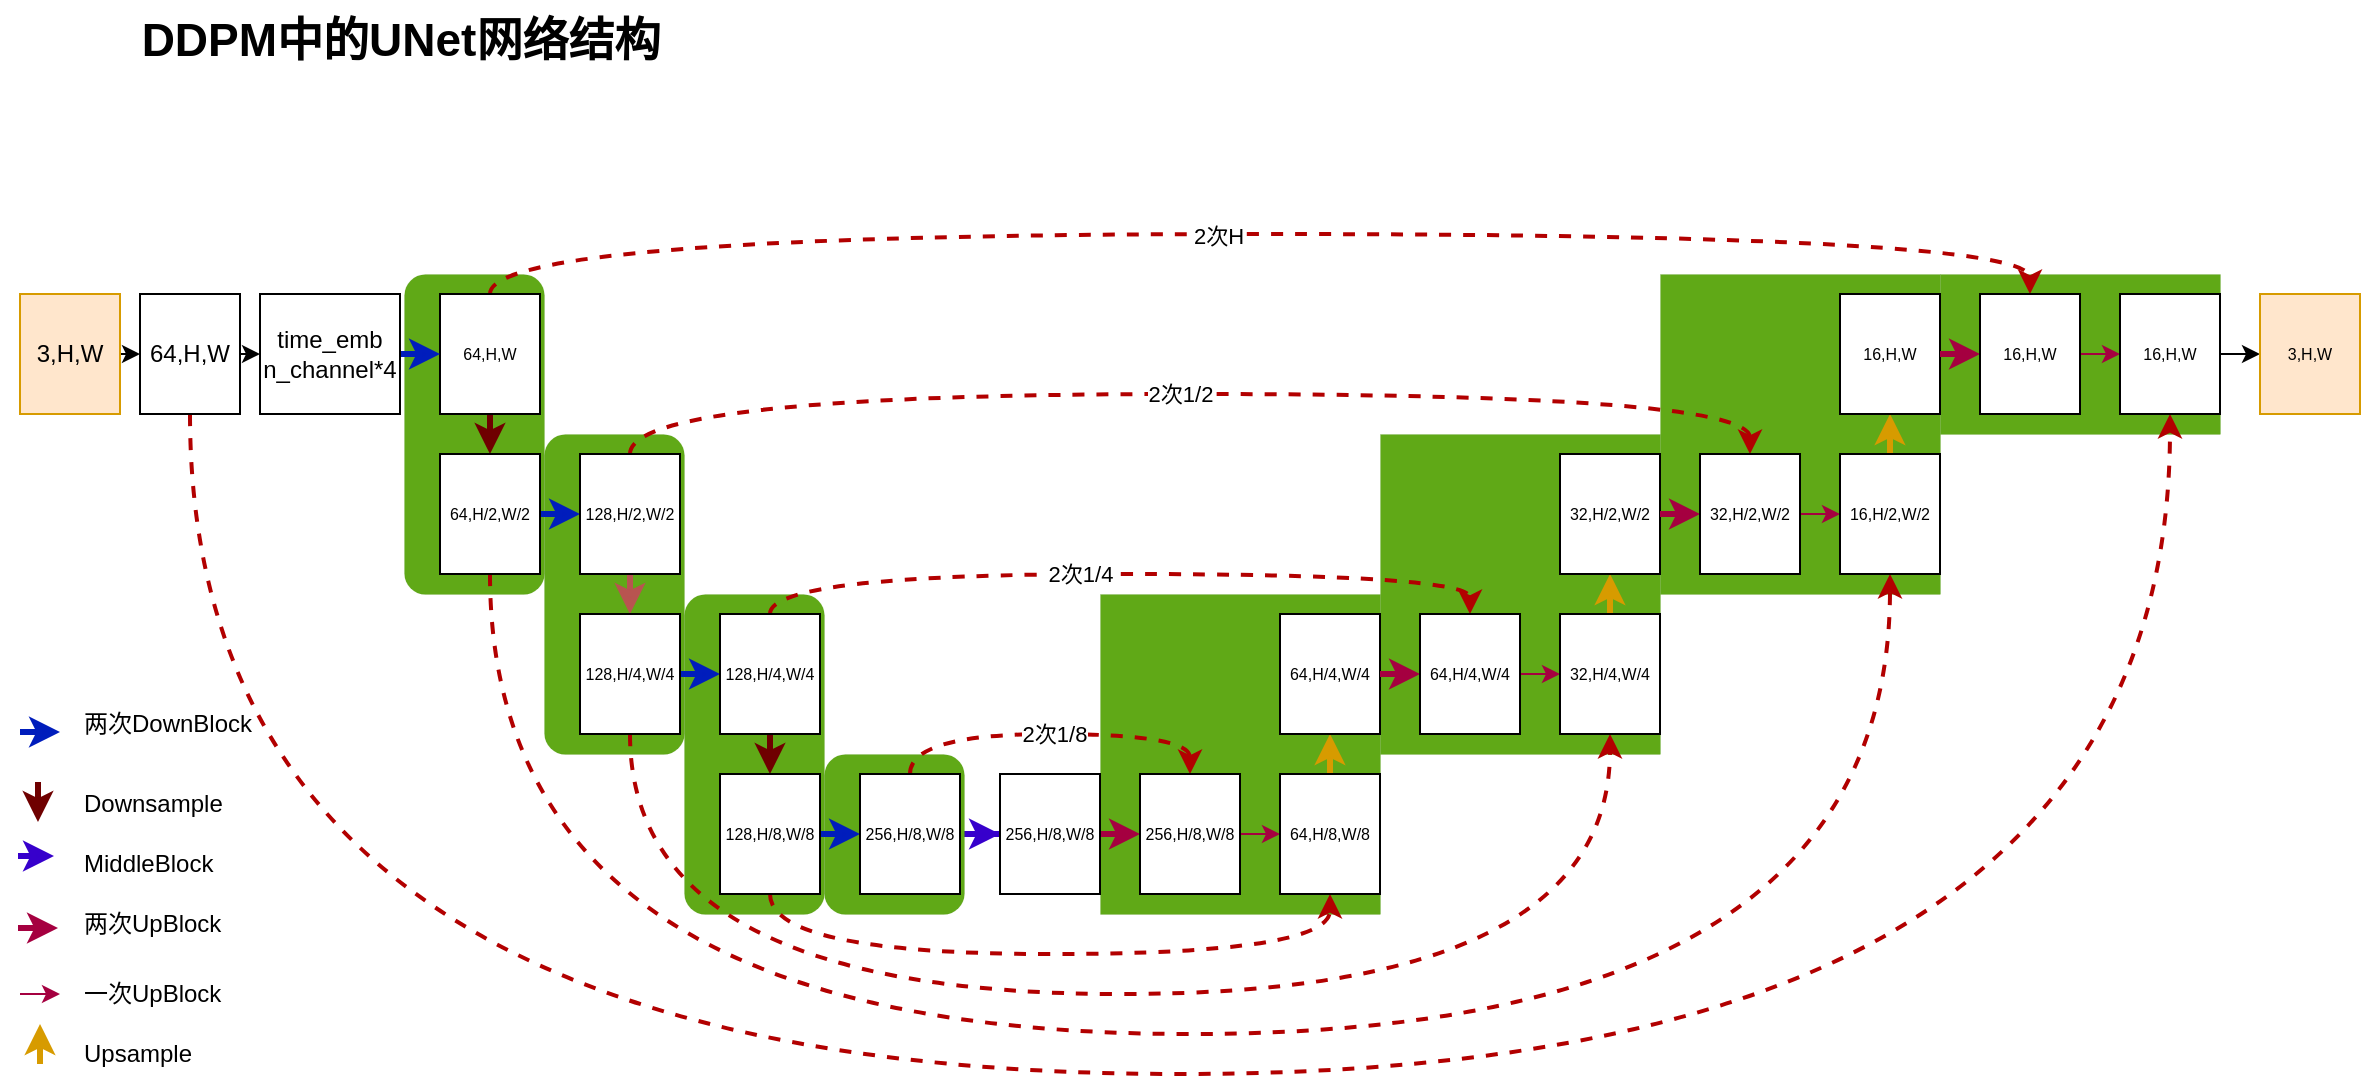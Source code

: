 <mxfile version="24.8.3">
  <diagram name="第 1 页" id="UOmE74sla-6Xq4TzrCP9">
    <mxGraphModel dx="1397" dy="726" grid="1" gridSize="10" guides="1" tooltips="1" connect="1" arrows="1" fold="1" page="1" pageScale="1" pageWidth="827" pageHeight="1169" math="0" shadow="0">
      <root>
        <mxCell id="0" />
        <mxCell id="1" parent="0" />
        <mxCell id="e_rMs-paFZbYIKmKLnwe-75" value="" style="rounded=0;whiteSpace=wrap;html=1;dashed=1;fillColor=#60a917;fontColor=#ffffff;strokeColor=#2D7600;strokeWidth=0;" vertex="1" parent="1">
          <mxGeometry x="1060" y="210" width="140" height="80" as="geometry" />
        </mxCell>
        <mxCell id="e_rMs-paFZbYIKmKLnwe-74" value="" style="rounded=0;whiteSpace=wrap;html=1;dashed=1;fillColor=#60a917;fontColor=#ffffff;strokeColor=#2D7600;strokeWidth=0;" vertex="1" parent="1">
          <mxGeometry x="920" y="210" width="140" height="160" as="geometry" />
        </mxCell>
        <mxCell id="e_rMs-paFZbYIKmKLnwe-73" value="" style="rounded=0;whiteSpace=wrap;html=1;dashed=1;fillColor=#60a917;fontColor=#ffffff;strokeColor=#2D7600;strokeWidth=0;" vertex="1" parent="1">
          <mxGeometry x="780" y="290" width="140" height="160" as="geometry" />
        </mxCell>
        <mxCell id="e_rMs-paFZbYIKmKLnwe-60" value="" style="rounded=0;whiteSpace=wrap;html=1;dashed=1;fillColor=#60a917;fontColor=#ffffff;strokeColor=#2D7600;strokeWidth=0;" vertex="1" parent="1">
          <mxGeometry x="640" y="370" width="140" height="160" as="geometry" />
        </mxCell>
        <mxCell id="e_rMs-paFZbYIKmKLnwe-37" style="edgeStyle=orthogonalEdgeStyle;rounded=0;orthogonalLoop=1;jettySize=auto;html=1;exitX=1;exitY=0.5;exitDx=0;exitDy=0;fillColor=#6a00ff;strokeColor=#3700CC;strokeWidth=3;" edge="1" parent="1" source="e_rMs-paFZbYIKmKLnwe-35" target="e_rMs-paFZbYIKmKLnwe-36">
          <mxGeometry relative="1" as="geometry" />
        </mxCell>
        <mxCell id="e_rMs-paFZbYIKmKLnwe-35" value="" style="rounded=1;whiteSpace=wrap;html=1;dashed=1;fillColor=#60a917;fontColor=#ffffff;strokeColor=#2D7600;strokeWidth=0;" vertex="1" parent="1">
          <mxGeometry x="502" y="450" width="70" height="80" as="geometry" />
        </mxCell>
        <mxCell id="e_rMs-paFZbYIKmKLnwe-34" value="" style="rounded=1;whiteSpace=wrap;html=1;dashed=1;fillColor=#60a917;fontColor=#ffffff;strokeColor=#2D7600;strokeWidth=0;" vertex="1" parent="1">
          <mxGeometry x="432" y="370" width="70" height="160" as="geometry" />
        </mxCell>
        <mxCell id="e_rMs-paFZbYIKmKLnwe-33" value="" style="rounded=1;whiteSpace=wrap;html=1;dashed=1;fillColor=#60a917;fontColor=#ffffff;strokeColor=#2D7600;strokeWidth=0;" vertex="1" parent="1">
          <mxGeometry x="362" y="290" width="70" height="160" as="geometry" />
        </mxCell>
        <mxCell id="e_rMs-paFZbYIKmKLnwe-32" value="" style="rounded=1;whiteSpace=wrap;html=1;fillColor=#60a917;fontColor=#ffffff;strokeColor=#2D7600;strokeWidth=0;" vertex="1" parent="1">
          <mxGeometry x="292" y="210" width="70" height="160" as="geometry" />
        </mxCell>
        <mxCell id="e_rMs-paFZbYIKmKLnwe-8" style="edgeStyle=orthogonalEdgeStyle;rounded=0;orthogonalLoop=1;jettySize=auto;html=1;exitX=1;exitY=0.5;exitDx=0;exitDy=0;entryX=0;entryY=0.5;entryDx=0;entryDy=0;" edge="1" parent="1" source="e_rMs-paFZbYIKmKLnwe-1" target="e_rMs-paFZbYIKmKLnwe-2">
          <mxGeometry relative="1" as="geometry" />
        </mxCell>
        <mxCell id="e_rMs-paFZbYIKmKLnwe-1" value="3,H,W" style="whiteSpace=wrap;html=1;fillColor=#ffe6cc;strokeColor=#d79b00;" vertex="1" parent="1">
          <mxGeometry x="100" y="220" width="50" height="60" as="geometry" />
        </mxCell>
        <mxCell id="e_rMs-paFZbYIKmKLnwe-9" style="edgeStyle=orthogonalEdgeStyle;rounded=0;orthogonalLoop=1;jettySize=auto;html=1;exitX=1;exitY=0.5;exitDx=0;exitDy=0;entryX=0;entryY=0.5;entryDx=0;entryDy=0;" edge="1" parent="1" source="e_rMs-paFZbYIKmKLnwe-2" target="e_rMs-paFZbYIKmKLnwe-4">
          <mxGeometry relative="1" as="geometry" />
        </mxCell>
        <mxCell id="e_rMs-paFZbYIKmKLnwe-90" style="edgeStyle=orthogonalEdgeStyle;rounded=0;orthogonalLoop=1;jettySize=auto;html=1;exitX=0.5;exitY=1;exitDx=0;exitDy=0;entryX=0.5;entryY=1;entryDx=0;entryDy=0;fillColor=#e51400;strokeColor=#B20000;strokeWidth=2;curved=1;dashed=1;" edge="1" parent="1" source="e_rMs-paFZbYIKmKLnwe-2" target="e_rMs-paFZbYIKmKLnwe-71">
          <mxGeometry relative="1" as="geometry">
            <Array as="points">
              <mxPoint x="185" y="610" />
              <mxPoint x="1175" y="610" />
            </Array>
          </mxGeometry>
        </mxCell>
        <mxCell id="e_rMs-paFZbYIKmKLnwe-2" value="64,H,W" style="whiteSpace=wrap;html=1;" vertex="1" parent="1">
          <mxGeometry x="160" y="220" width="50" height="60" as="geometry" />
        </mxCell>
        <mxCell id="e_rMs-paFZbYIKmKLnwe-14" style="edgeStyle=orthogonalEdgeStyle;rounded=0;orthogonalLoop=1;jettySize=auto;html=1;exitX=0.5;exitY=1;exitDx=0;exitDy=0;entryX=0.5;entryY=0;entryDx=0;entryDy=0;fillColor=#a20025;strokeColor=#6F0000;strokeWidth=3;" edge="1" parent="1" source="e_rMs-paFZbYIKmKLnwe-3" target="e_rMs-paFZbYIKmKLnwe-13">
          <mxGeometry relative="1" as="geometry" />
        </mxCell>
        <mxCell id="e_rMs-paFZbYIKmKLnwe-88" style="edgeStyle=orthogonalEdgeStyle;rounded=0;orthogonalLoop=1;jettySize=auto;html=1;exitX=0.5;exitY=0;exitDx=0;exitDy=0;entryX=0.5;entryY=0;entryDx=0;entryDy=0;fillColor=#e51400;strokeColor=#B20000;curved=1;dashed=1;strokeWidth=2;" edge="1" parent="1" source="e_rMs-paFZbYIKmKLnwe-3" target="e_rMs-paFZbYIKmKLnwe-69">
          <mxGeometry relative="1" as="geometry">
            <Array as="points">
              <mxPoint x="335" y="190" />
              <mxPoint x="1105" y="190" />
            </Array>
          </mxGeometry>
        </mxCell>
        <mxCell id="e_rMs-paFZbYIKmKLnwe-89" value="2次H" style="edgeLabel;html=1;align=center;verticalAlign=middle;resizable=0;points=[];" vertex="1" connectable="0" parent="e_rMs-paFZbYIKmKLnwe-88">
          <mxGeometry x="-0.052" y="-1" relative="1" as="geometry">
            <mxPoint as="offset" />
          </mxGeometry>
        </mxCell>
        <mxCell id="e_rMs-paFZbYIKmKLnwe-3" value="64,H,W" style="whiteSpace=wrap;html=1;fontSize=8;" vertex="1" parent="1">
          <mxGeometry x="310" y="220" width="50" height="60" as="geometry" />
        </mxCell>
        <mxCell id="e_rMs-paFZbYIKmKLnwe-7" style="edgeStyle=orthogonalEdgeStyle;rounded=0;orthogonalLoop=1;jettySize=auto;html=1;exitX=1;exitY=0.5;exitDx=0;exitDy=0;entryX=0;entryY=0.5;entryDx=0;entryDy=0;fillColor=#0050ef;strokeColor=#001DBC;strokeWidth=3;" edge="1" parent="1" source="e_rMs-paFZbYIKmKLnwe-4" target="e_rMs-paFZbYIKmKLnwe-3">
          <mxGeometry relative="1" as="geometry" />
        </mxCell>
        <mxCell id="e_rMs-paFZbYIKmKLnwe-4" value="time_emb&lt;div&gt;n_channel*4&lt;/div&gt;" style="whiteSpace=wrap;html=1;" vertex="1" parent="1">
          <mxGeometry x="220" y="220" width="70" height="60" as="geometry" />
        </mxCell>
        <mxCell id="e_rMs-paFZbYIKmKLnwe-11" style="edgeStyle=orthogonalEdgeStyle;rounded=0;orthogonalLoop=1;jettySize=auto;html=1;exitX=1;exitY=0.5;exitDx=0;exitDy=0;entryX=0;entryY=0.5;entryDx=0;entryDy=0;fillColor=#0050ef;strokeColor=#001DBC;strokeWidth=3;" edge="1" parent="1">
          <mxGeometry relative="1" as="geometry">
            <mxPoint x="100" y="439" as="sourcePoint" />
            <mxPoint x="120" y="439" as="targetPoint" />
          </mxGeometry>
        </mxCell>
        <mxCell id="e_rMs-paFZbYIKmKLnwe-12" value="两次DownBlock" style="text;html=1;align=left;verticalAlign=middle;resizable=0;points=[];autosize=1;strokeColor=none;fillColor=none;" vertex="1" parent="1">
          <mxGeometry x="130" y="420" width="110" height="30" as="geometry" />
        </mxCell>
        <mxCell id="e_rMs-paFZbYIKmKLnwe-18" style="edgeStyle=orthogonalEdgeStyle;rounded=0;orthogonalLoop=1;jettySize=auto;html=1;exitX=1;exitY=0.5;exitDx=0;exitDy=0;entryX=0;entryY=0.5;entryDx=0;entryDy=0;fillColor=#0050ef;strokeColor=#001DBC;strokeWidth=3;" edge="1" parent="1" source="e_rMs-paFZbYIKmKLnwe-13" target="e_rMs-paFZbYIKmKLnwe-17">
          <mxGeometry relative="1" as="geometry" />
        </mxCell>
        <mxCell id="e_rMs-paFZbYIKmKLnwe-86" style="edgeStyle=orthogonalEdgeStyle;rounded=0;orthogonalLoop=1;jettySize=auto;html=1;exitX=0.5;exitY=1;exitDx=0;exitDy=0;entryX=0.5;entryY=1;entryDx=0;entryDy=0;startArrow=none;startFill=0;curved=1;dashed=1;fillColor=#e51400;strokeColor=#B20000;strokeWidth=2;" edge="1" parent="1" source="e_rMs-paFZbYIKmKLnwe-13" target="e_rMs-paFZbYIKmKLnwe-65">
          <mxGeometry relative="1" as="geometry">
            <Array as="points">
              <mxPoint x="335" y="590" />
              <mxPoint x="1035" y="590" />
            </Array>
          </mxGeometry>
        </mxCell>
        <mxCell id="e_rMs-paFZbYIKmKLnwe-13" value="64,H/2,W/2" style="whiteSpace=wrap;html=1;fontSize=8;" vertex="1" parent="1">
          <mxGeometry x="310" y="300" width="50" height="60" as="geometry" />
        </mxCell>
        <mxCell id="e_rMs-paFZbYIKmKLnwe-15" style="edgeStyle=orthogonalEdgeStyle;rounded=0;orthogonalLoop=1;jettySize=auto;html=1;exitX=0.5;exitY=1;exitDx=0;exitDy=0;entryX=0.5;entryY=0;entryDx=0;entryDy=0;fillColor=#a20025;strokeColor=#6F0000;strokeWidth=3;" edge="1" parent="1">
          <mxGeometry relative="1" as="geometry">
            <mxPoint x="109" y="464" as="sourcePoint" />
            <mxPoint x="109" y="484" as="targetPoint" />
          </mxGeometry>
        </mxCell>
        <mxCell id="e_rMs-paFZbYIKmKLnwe-16" value="Downsample" style="text;html=1;align=left;verticalAlign=middle;resizable=0;points=[];autosize=1;strokeColor=none;fillColor=none;" vertex="1" parent="1">
          <mxGeometry x="130" y="460" width="90" height="30" as="geometry" />
        </mxCell>
        <mxCell id="e_rMs-paFZbYIKmKLnwe-23" style="edgeStyle=orthogonalEdgeStyle;rounded=0;orthogonalLoop=1;jettySize=auto;html=1;exitX=0.5;exitY=1;exitDx=0;exitDy=0;entryX=0.5;entryY=0;entryDx=0;entryDy=0;fillColor=#f8cecc;strokeColor=#b85450;strokeWidth=3;" edge="1" parent="1" source="e_rMs-paFZbYIKmKLnwe-17" target="e_rMs-paFZbYIKmKLnwe-22">
          <mxGeometry relative="1" as="geometry" />
        </mxCell>
        <mxCell id="e_rMs-paFZbYIKmKLnwe-85" style="edgeStyle=orthogonalEdgeStyle;rounded=0;orthogonalLoop=1;jettySize=auto;html=1;exitX=0.5;exitY=0;exitDx=0;exitDy=0;entryX=0.5;entryY=0;entryDx=0;entryDy=0;fillColor=#e51400;strokeColor=#B20000;strokeWidth=2;dashed=1;curved=1;" edge="1" parent="1" source="e_rMs-paFZbYIKmKLnwe-17" target="e_rMs-paFZbYIKmKLnwe-63">
          <mxGeometry relative="1" as="geometry">
            <Array as="points">
              <mxPoint x="405" y="270" />
              <mxPoint x="965" y="270" />
            </Array>
          </mxGeometry>
        </mxCell>
        <mxCell id="e_rMs-paFZbYIKmKLnwe-17" value="128,H/2,W/2" style="whiteSpace=wrap;html=1;fontSize=8;" vertex="1" parent="1">
          <mxGeometry x="380" y="300" width="50" height="60" as="geometry" />
        </mxCell>
        <mxCell id="e_rMs-paFZbYIKmKLnwe-25" style="edgeStyle=orthogonalEdgeStyle;rounded=0;orthogonalLoop=1;jettySize=auto;html=1;exitX=1;exitY=0.5;exitDx=0;exitDy=0;entryX=0;entryY=0.5;entryDx=0;entryDy=0;fillColor=#0050ef;strokeColor=#001DBC;strokeWidth=3;" edge="1" parent="1" source="e_rMs-paFZbYIKmKLnwe-22" target="e_rMs-paFZbYIKmKLnwe-24">
          <mxGeometry relative="1" as="geometry" />
        </mxCell>
        <mxCell id="e_rMs-paFZbYIKmKLnwe-84" style="edgeStyle=orthogonalEdgeStyle;rounded=0;orthogonalLoop=1;jettySize=auto;html=1;exitX=0.5;exitY=1;exitDx=0;exitDy=0;entryX=0.5;entryY=1;entryDx=0;entryDy=0;curved=1;fillColor=#e51400;strokeColor=#B20000;strokeWidth=2;dashed=1;" edge="1" parent="1" source="e_rMs-paFZbYIKmKLnwe-22" target="e_rMs-paFZbYIKmKLnwe-58">
          <mxGeometry relative="1" as="geometry">
            <Array as="points">
              <mxPoint x="405" y="570" />
              <mxPoint x="895" y="570" />
            </Array>
          </mxGeometry>
        </mxCell>
        <mxCell id="e_rMs-paFZbYIKmKLnwe-22" value="128,H/4,W/4" style="whiteSpace=wrap;html=1;fontSize=8;" vertex="1" parent="1">
          <mxGeometry x="380" y="380" width="50" height="60" as="geometry" />
        </mxCell>
        <mxCell id="e_rMs-paFZbYIKmKLnwe-27" style="edgeStyle=orthogonalEdgeStyle;rounded=0;orthogonalLoop=1;jettySize=auto;html=1;exitX=0.5;exitY=1;exitDx=0;exitDy=0;entryX=0.5;entryY=0;entryDx=0;entryDy=0;fillColor=#a20025;strokeColor=#6F0000;strokeWidth=3;" edge="1" parent="1" source="e_rMs-paFZbYIKmKLnwe-24" target="e_rMs-paFZbYIKmKLnwe-26">
          <mxGeometry relative="1" as="geometry" />
        </mxCell>
        <mxCell id="e_rMs-paFZbYIKmKLnwe-82" style="edgeStyle=orthogonalEdgeStyle;rounded=0;orthogonalLoop=1;jettySize=auto;html=1;exitX=0.5;exitY=0;exitDx=0;exitDy=0;entryX=0.5;entryY=0;entryDx=0;entryDy=0;fillColor=#e51400;strokeColor=#B20000;strokeWidth=2;curved=1;dashed=1;" edge="1" parent="1" source="e_rMs-paFZbYIKmKLnwe-24" target="e_rMs-paFZbYIKmKLnwe-56">
          <mxGeometry relative="1" as="geometry" />
        </mxCell>
        <mxCell id="e_rMs-paFZbYIKmKLnwe-83" value="2次1/2" style="edgeLabel;html=1;align=center;verticalAlign=middle;resizable=0;points=[];" vertex="1" connectable="0" parent="e_rMs-paFZbYIKmKLnwe-82">
          <mxGeometry x="-0.104" y="2" relative="1" as="geometry">
            <mxPoint x="50" y="-88" as="offset" />
          </mxGeometry>
        </mxCell>
        <mxCell id="e_rMs-paFZbYIKmKLnwe-24" value="128,H/4,W/4" style="whiteSpace=wrap;html=1;fontSize=8;" vertex="1" parent="1">
          <mxGeometry x="450" y="380" width="50" height="60" as="geometry" />
        </mxCell>
        <mxCell id="e_rMs-paFZbYIKmKLnwe-29" style="edgeStyle=orthogonalEdgeStyle;rounded=0;orthogonalLoop=1;jettySize=auto;html=1;exitX=1;exitY=0.5;exitDx=0;exitDy=0;entryX=0;entryY=0.5;entryDx=0;entryDy=0;fillColor=#0050ef;strokeColor=#001DBC;strokeWidth=3;" edge="1" parent="1" source="e_rMs-paFZbYIKmKLnwe-26" target="e_rMs-paFZbYIKmKLnwe-28">
          <mxGeometry relative="1" as="geometry" />
        </mxCell>
        <mxCell id="e_rMs-paFZbYIKmKLnwe-81" style="edgeStyle=orthogonalEdgeStyle;rounded=0;orthogonalLoop=1;jettySize=auto;html=1;exitX=0.5;exitY=1;exitDx=0;exitDy=0;entryX=0.5;entryY=1;entryDx=0;entryDy=0;fillColor=#e51400;strokeColor=#B20000;dashed=1;strokeWidth=2;curved=1;" edge="1" parent="1" source="e_rMs-paFZbYIKmKLnwe-26" target="e_rMs-paFZbYIKmKLnwe-45">
          <mxGeometry relative="1" as="geometry">
            <Array as="points">
              <mxPoint x="475" y="550" />
              <mxPoint x="755" y="550" />
            </Array>
          </mxGeometry>
        </mxCell>
        <mxCell id="e_rMs-paFZbYIKmKLnwe-26" value="128,H/8,W/8" style="whiteSpace=wrap;html=1;fontSize=8;" vertex="1" parent="1">
          <mxGeometry x="450" y="460" width="50" height="60" as="geometry" />
        </mxCell>
        <mxCell id="e_rMs-paFZbYIKmKLnwe-79" style="edgeStyle=orthogonalEdgeStyle;rounded=0;orthogonalLoop=1;jettySize=auto;html=1;exitX=0.5;exitY=0;exitDx=0;exitDy=0;entryX=0.5;entryY=0;entryDx=0;entryDy=0;fillColor=#e51400;strokeColor=#B20000;dashed=1;strokeWidth=2;curved=1;" edge="1" parent="1" source="e_rMs-paFZbYIKmKLnwe-28" target="e_rMs-paFZbYIKmKLnwe-41">
          <mxGeometry relative="1" as="geometry">
            <Array as="points">
              <mxPoint x="545" y="440" />
              <mxPoint x="685" y="440" />
            </Array>
          </mxGeometry>
        </mxCell>
        <mxCell id="e_rMs-paFZbYIKmKLnwe-80" value="2次1/8" style="edgeLabel;html=1;align=center;verticalAlign=middle;resizable=0;points=[];" vertex="1" connectable="0" parent="e_rMs-paFZbYIKmKLnwe-79">
          <mxGeometry x="-0.165" y="1" relative="1" as="geometry">
            <mxPoint x="17" y="1" as="offset" />
          </mxGeometry>
        </mxCell>
        <mxCell id="e_rMs-paFZbYIKmKLnwe-28" value="256,H/8,W/8" style="whiteSpace=wrap;html=1;fontSize=8;" vertex="1" parent="1">
          <mxGeometry x="520" y="460" width="50" height="60" as="geometry" />
        </mxCell>
        <mxCell id="e_rMs-paFZbYIKmKLnwe-42" style="edgeStyle=orthogonalEdgeStyle;rounded=0;orthogonalLoop=1;jettySize=auto;html=1;exitX=1;exitY=0.5;exitDx=0;exitDy=0;entryX=0;entryY=0.5;entryDx=0;entryDy=0;fillColor=#d80073;strokeColor=#A50040;strokeWidth=3;" edge="1" parent="1" source="e_rMs-paFZbYIKmKLnwe-36" target="e_rMs-paFZbYIKmKLnwe-41">
          <mxGeometry relative="1" as="geometry" />
        </mxCell>
        <mxCell id="e_rMs-paFZbYIKmKLnwe-36" value="256,H/8,W/8" style="whiteSpace=wrap;html=1;fontSize=8;" vertex="1" parent="1">
          <mxGeometry x="590" y="460" width="50" height="60" as="geometry" />
        </mxCell>
        <mxCell id="e_rMs-paFZbYIKmKLnwe-39" style="edgeStyle=orthogonalEdgeStyle;rounded=0;orthogonalLoop=1;jettySize=auto;html=1;exitX=1;exitY=0.5;exitDx=0;exitDy=0;fillColor=#6a00ff;strokeColor=#3700CC;strokeWidth=3;" edge="1" parent="1">
          <mxGeometry relative="1" as="geometry">
            <mxPoint x="99" y="501" as="sourcePoint" />
            <mxPoint x="117" y="501" as="targetPoint" />
          </mxGeometry>
        </mxCell>
        <mxCell id="e_rMs-paFZbYIKmKLnwe-40" value="MiddleBlock" style="text;html=1;align=left;verticalAlign=middle;resizable=0;points=[];autosize=1;strokeColor=none;fillColor=none;" vertex="1" parent="1">
          <mxGeometry x="130" y="490" width="90" height="30" as="geometry" />
        </mxCell>
        <mxCell id="e_rMs-paFZbYIKmKLnwe-46" style="edgeStyle=orthogonalEdgeStyle;rounded=0;orthogonalLoop=1;jettySize=auto;html=1;exitX=1;exitY=0.5;exitDx=0;exitDy=0;entryX=0;entryY=0.5;entryDx=0;entryDy=0;fillColor=#d80073;strokeColor=#A50040;" edge="1" parent="1" source="e_rMs-paFZbYIKmKLnwe-41" target="e_rMs-paFZbYIKmKLnwe-45">
          <mxGeometry relative="1" as="geometry" />
        </mxCell>
        <mxCell id="e_rMs-paFZbYIKmKLnwe-41" value="256,H/8,W/8" style="whiteSpace=wrap;html=1;fontSize=8;" vertex="1" parent="1">
          <mxGeometry x="660" y="460" width="50" height="60" as="geometry" />
        </mxCell>
        <mxCell id="e_rMs-paFZbYIKmKLnwe-43" style="edgeStyle=orthogonalEdgeStyle;rounded=0;orthogonalLoop=1;jettySize=auto;html=1;exitX=1;exitY=0.5;exitDx=0;exitDy=0;entryX=0;entryY=0.5;entryDx=0;entryDy=0;fillColor=#d80073;strokeColor=#A50040;strokeWidth=3;" edge="1" parent="1">
          <mxGeometry relative="1" as="geometry">
            <mxPoint x="99" y="537" as="sourcePoint" />
            <mxPoint x="119" y="537" as="targetPoint" />
          </mxGeometry>
        </mxCell>
        <mxCell id="e_rMs-paFZbYIKmKLnwe-44" value="两次UpBlock" style="text;html=1;align=left;verticalAlign=middle;resizable=0;points=[];autosize=1;strokeColor=none;fillColor=none;" vertex="1" parent="1">
          <mxGeometry x="130" y="520" width="90" height="30" as="geometry" />
        </mxCell>
        <mxCell id="e_rMs-paFZbYIKmKLnwe-51" style="edgeStyle=orthogonalEdgeStyle;rounded=0;orthogonalLoop=1;jettySize=auto;html=1;exitX=0.5;exitY=0;exitDx=0;exitDy=0;entryX=0.5;entryY=1;entryDx=0;entryDy=0;fillColor=#ffcd28;strokeColor=#d79b00;strokeWidth=3;gradientColor=#ffa500;" edge="1" parent="1" source="e_rMs-paFZbYIKmKLnwe-45" target="e_rMs-paFZbYIKmKLnwe-49">
          <mxGeometry relative="1" as="geometry" />
        </mxCell>
        <mxCell id="e_rMs-paFZbYIKmKLnwe-45" value="64,H/8,W/8" style="whiteSpace=wrap;html=1;fontSize=8;" vertex="1" parent="1">
          <mxGeometry x="730" y="460" width="50" height="60" as="geometry" />
        </mxCell>
        <mxCell id="e_rMs-paFZbYIKmKLnwe-47" style="edgeStyle=orthogonalEdgeStyle;rounded=0;orthogonalLoop=1;jettySize=auto;html=1;exitX=1;exitY=0.5;exitDx=0;exitDy=0;entryX=0;entryY=0.5;entryDx=0;entryDy=0;fillColor=#d80073;strokeColor=#A50040;strokeWidth=1;" edge="1" parent="1">
          <mxGeometry relative="1" as="geometry">
            <mxPoint x="100" y="570" as="sourcePoint" />
            <mxPoint x="120" y="570" as="targetPoint" />
          </mxGeometry>
        </mxCell>
        <mxCell id="e_rMs-paFZbYIKmKLnwe-48" value="一次UpBlock" style="text;html=1;align=left;verticalAlign=middle;resizable=0;points=[];autosize=1;strokeColor=none;fillColor=none;" vertex="1" parent="1">
          <mxGeometry x="130" y="555" width="90" height="30" as="geometry" />
        </mxCell>
        <mxCell id="e_rMs-paFZbYIKmKLnwe-49" value="64,H/4,W/4" style="whiteSpace=wrap;html=1;fontSize=8;" vertex="1" parent="1">
          <mxGeometry x="730" y="380" width="50" height="60" as="geometry" />
        </mxCell>
        <mxCell id="e_rMs-paFZbYIKmKLnwe-52" style="edgeStyle=orthogonalEdgeStyle;rounded=0;orthogonalLoop=1;jettySize=auto;html=1;exitX=0.5;exitY=0;exitDx=0;exitDy=0;entryX=0.5;entryY=1;entryDx=0;entryDy=0;fillColor=#ffcd28;strokeColor=#d79b00;strokeWidth=3;gradientColor=#ffa500;" edge="1" parent="1">
          <mxGeometry relative="1" as="geometry">
            <mxPoint x="110" y="605" as="sourcePoint" />
            <mxPoint x="110" y="585" as="targetPoint" />
          </mxGeometry>
        </mxCell>
        <mxCell id="e_rMs-paFZbYIKmKLnwe-53" value="Upsample" style="text;html=1;align=left;verticalAlign=middle;resizable=0;points=[];autosize=1;strokeColor=none;fillColor=none;" vertex="1" parent="1">
          <mxGeometry x="130" y="585" width="80" height="30" as="geometry" />
        </mxCell>
        <mxCell id="e_rMs-paFZbYIKmKLnwe-54" style="edgeStyle=orthogonalEdgeStyle;rounded=0;orthogonalLoop=1;jettySize=auto;html=1;exitX=1;exitY=0.5;exitDx=0;exitDy=0;entryX=0;entryY=0.5;entryDx=0;entryDy=0;fillColor=#d80073;strokeColor=#A50040;strokeWidth=3;" edge="1" parent="1" target="e_rMs-paFZbYIKmKLnwe-56">
          <mxGeometry relative="1" as="geometry">
            <mxPoint x="780" y="410" as="sourcePoint" />
          </mxGeometry>
        </mxCell>
        <mxCell id="e_rMs-paFZbYIKmKLnwe-55" style="edgeStyle=orthogonalEdgeStyle;rounded=0;orthogonalLoop=1;jettySize=auto;html=1;exitX=1;exitY=0.5;exitDx=0;exitDy=0;entryX=0;entryY=0.5;entryDx=0;entryDy=0;fillColor=#d80073;strokeColor=#A50040;" edge="1" parent="1" source="e_rMs-paFZbYIKmKLnwe-56" target="e_rMs-paFZbYIKmKLnwe-58">
          <mxGeometry relative="1" as="geometry" />
        </mxCell>
        <mxCell id="e_rMs-paFZbYIKmKLnwe-56" value="64,H/4,W/4" style="whiteSpace=wrap;html=1;fontSize=8;" vertex="1" parent="1">
          <mxGeometry x="800" y="380" width="50" height="60" as="geometry" />
        </mxCell>
        <mxCell id="e_rMs-paFZbYIKmKLnwe-57" style="edgeStyle=orthogonalEdgeStyle;rounded=0;orthogonalLoop=1;jettySize=auto;html=1;exitX=0.5;exitY=0;exitDx=0;exitDy=0;entryX=0.5;entryY=1;entryDx=0;entryDy=0;fillColor=#ffcd28;strokeColor=#d79b00;strokeWidth=3;gradientColor=#ffa500;" edge="1" parent="1" source="e_rMs-paFZbYIKmKLnwe-58" target="e_rMs-paFZbYIKmKLnwe-59">
          <mxGeometry relative="1" as="geometry" />
        </mxCell>
        <mxCell id="e_rMs-paFZbYIKmKLnwe-58" value="32,H/4,W/4" style="whiteSpace=wrap;html=1;fontSize=8;" vertex="1" parent="1">
          <mxGeometry x="870" y="380" width="50" height="60" as="geometry" />
        </mxCell>
        <mxCell id="e_rMs-paFZbYIKmKLnwe-59" value="32,H/2,W/2" style="whiteSpace=wrap;html=1;fontSize=8;" vertex="1" parent="1">
          <mxGeometry x="870" y="300" width="50" height="60" as="geometry" />
        </mxCell>
        <mxCell id="e_rMs-paFZbYIKmKLnwe-61" style="edgeStyle=orthogonalEdgeStyle;rounded=0;orthogonalLoop=1;jettySize=auto;html=1;exitX=1;exitY=0.5;exitDx=0;exitDy=0;entryX=0;entryY=0.5;entryDx=0;entryDy=0;fillColor=#d80073;strokeColor=#A50040;strokeWidth=3;" edge="1" parent="1" target="e_rMs-paFZbYIKmKLnwe-63">
          <mxGeometry relative="1" as="geometry">
            <mxPoint x="920" y="330" as="sourcePoint" />
          </mxGeometry>
        </mxCell>
        <mxCell id="e_rMs-paFZbYIKmKLnwe-62" style="edgeStyle=orthogonalEdgeStyle;rounded=0;orthogonalLoop=1;jettySize=auto;html=1;exitX=1;exitY=0.5;exitDx=0;exitDy=0;entryX=0;entryY=0.5;entryDx=0;entryDy=0;fillColor=#d80073;strokeColor=#A50040;" edge="1" parent="1" source="e_rMs-paFZbYIKmKLnwe-63" target="e_rMs-paFZbYIKmKLnwe-65">
          <mxGeometry relative="1" as="geometry" />
        </mxCell>
        <mxCell id="e_rMs-paFZbYIKmKLnwe-63" value="32,H/2,W/2" style="whiteSpace=wrap;html=1;fontSize=8;" vertex="1" parent="1">
          <mxGeometry x="940" y="300" width="50" height="60" as="geometry" />
        </mxCell>
        <mxCell id="e_rMs-paFZbYIKmKLnwe-64" style="edgeStyle=orthogonalEdgeStyle;rounded=0;orthogonalLoop=1;jettySize=auto;html=1;exitX=0.5;exitY=0;exitDx=0;exitDy=0;entryX=0.5;entryY=1;entryDx=0;entryDy=0;fillColor=#ffcd28;strokeColor=#d79b00;strokeWidth=3;gradientColor=#ffa500;" edge="1" parent="1" source="e_rMs-paFZbYIKmKLnwe-65" target="e_rMs-paFZbYIKmKLnwe-66">
          <mxGeometry relative="1" as="geometry" />
        </mxCell>
        <mxCell id="e_rMs-paFZbYIKmKLnwe-65" value="16,H/2,W/2" style="whiteSpace=wrap;html=1;fontSize=8;" vertex="1" parent="1">
          <mxGeometry x="1010" y="300" width="50" height="60" as="geometry" />
        </mxCell>
        <mxCell id="e_rMs-paFZbYIKmKLnwe-66" value="16,H,W" style="whiteSpace=wrap;html=1;fontSize=8;" vertex="1" parent="1">
          <mxGeometry x="1010" y="220" width="50" height="60" as="geometry" />
        </mxCell>
        <mxCell id="e_rMs-paFZbYIKmKLnwe-67" style="edgeStyle=orthogonalEdgeStyle;rounded=0;orthogonalLoop=1;jettySize=auto;html=1;exitX=1;exitY=0.5;exitDx=0;exitDy=0;entryX=0;entryY=0.5;entryDx=0;entryDy=0;fillColor=#d80073;strokeColor=#A50040;strokeWidth=3;" edge="1" parent="1" target="e_rMs-paFZbYIKmKLnwe-69">
          <mxGeometry relative="1" as="geometry">
            <mxPoint x="1060" y="250" as="sourcePoint" />
          </mxGeometry>
        </mxCell>
        <mxCell id="e_rMs-paFZbYIKmKLnwe-68" style="edgeStyle=orthogonalEdgeStyle;rounded=0;orthogonalLoop=1;jettySize=auto;html=1;exitX=1;exitY=0.5;exitDx=0;exitDy=0;entryX=0;entryY=0.5;entryDx=0;entryDy=0;fillColor=#d80073;strokeColor=#A50040;" edge="1" parent="1" source="e_rMs-paFZbYIKmKLnwe-69" target="e_rMs-paFZbYIKmKLnwe-71">
          <mxGeometry relative="1" as="geometry" />
        </mxCell>
        <mxCell id="e_rMs-paFZbYIKmKLnwe-69" value="16,H,W" style="whiteSpace=wrap;html=1;fontSize=8;" vertex="1" parent="1">
          <mxGeometry x="1080" y="220" width="50" height="60" as="geometry" />
        </mxCell>
        <mxCell id="e_rMs-paFZbYIKmKLnwe-78" style="edgeStyle=orthogonalEdgeStyle;rounded=0;orthogonalLoop=1;jettySize=auto;html=1;exitX=1;exitY=0.5;exitDx=0;exitDy=0;entryX=0;entryY=0.5;entryDx=0;entryDy=0;" edge="1" parent="1" source="e_rMs-paFZbYIKmKLnwe-71" target="e_rMs-paFZbYIKmKLnwe-77">
          <mxGeometry relative="1" as="geometry" />
        </mxCell>
        <mxCell id="e_rMs-paFZbYIKmKLnwe-71" value="16,H,W" style="whiteSpace=wrap;html=1;fontSize=8;" vertex="1" parent="1">
          <mxGeometry x="1150" y="220" width="50" height="60" as="geometry" />
        </mxCell>
        <mxCell id="e_rMs-paFZbYIKmKLnwe-77" value="3,H,W" style="whiteSpace=wrap;html=1;fontSize=8;fillColor=#ffe6cc;strokeColor=#d79b00;" vertex="1" parent="1">
          <mxGeometry x="1220" y="220" width="50" height="60" as="geometry" />
        </mxCell>
        <mxCell id="e_rMs-paFZbYIKmKLnwe-87" value="2次1/4" style="edgeLabel;html=1;align=center;verticalAlign=middle;resizable=0;points=[];" vertex="1" connectable="0" parent="1">
          <mxGeometry x="630" y="360" as="geometry" />
        </mxCell>
        <mxCell id="e_rMs-paFZbYIKmKLnwe-91" value="&lt;b&gt;&lt;font style=&quot;font-size: 23px;&quot;&gt;DDPM中的UNet网络结构&lt;/font&gt;&lt;/b&gt;" style="text;html=1;align=center;verticalAlign=middle;resizable=0;points=[];autosize=1;strokeColor=none;fillColor=none;" vertex="1" parent="1">
          <mxGeometry x="150" y="73" width="280" height="40" as="geometry" />
        </mxCell>
      </root>
    </mxGraphModel>
  </diagram>
</mxfile>
